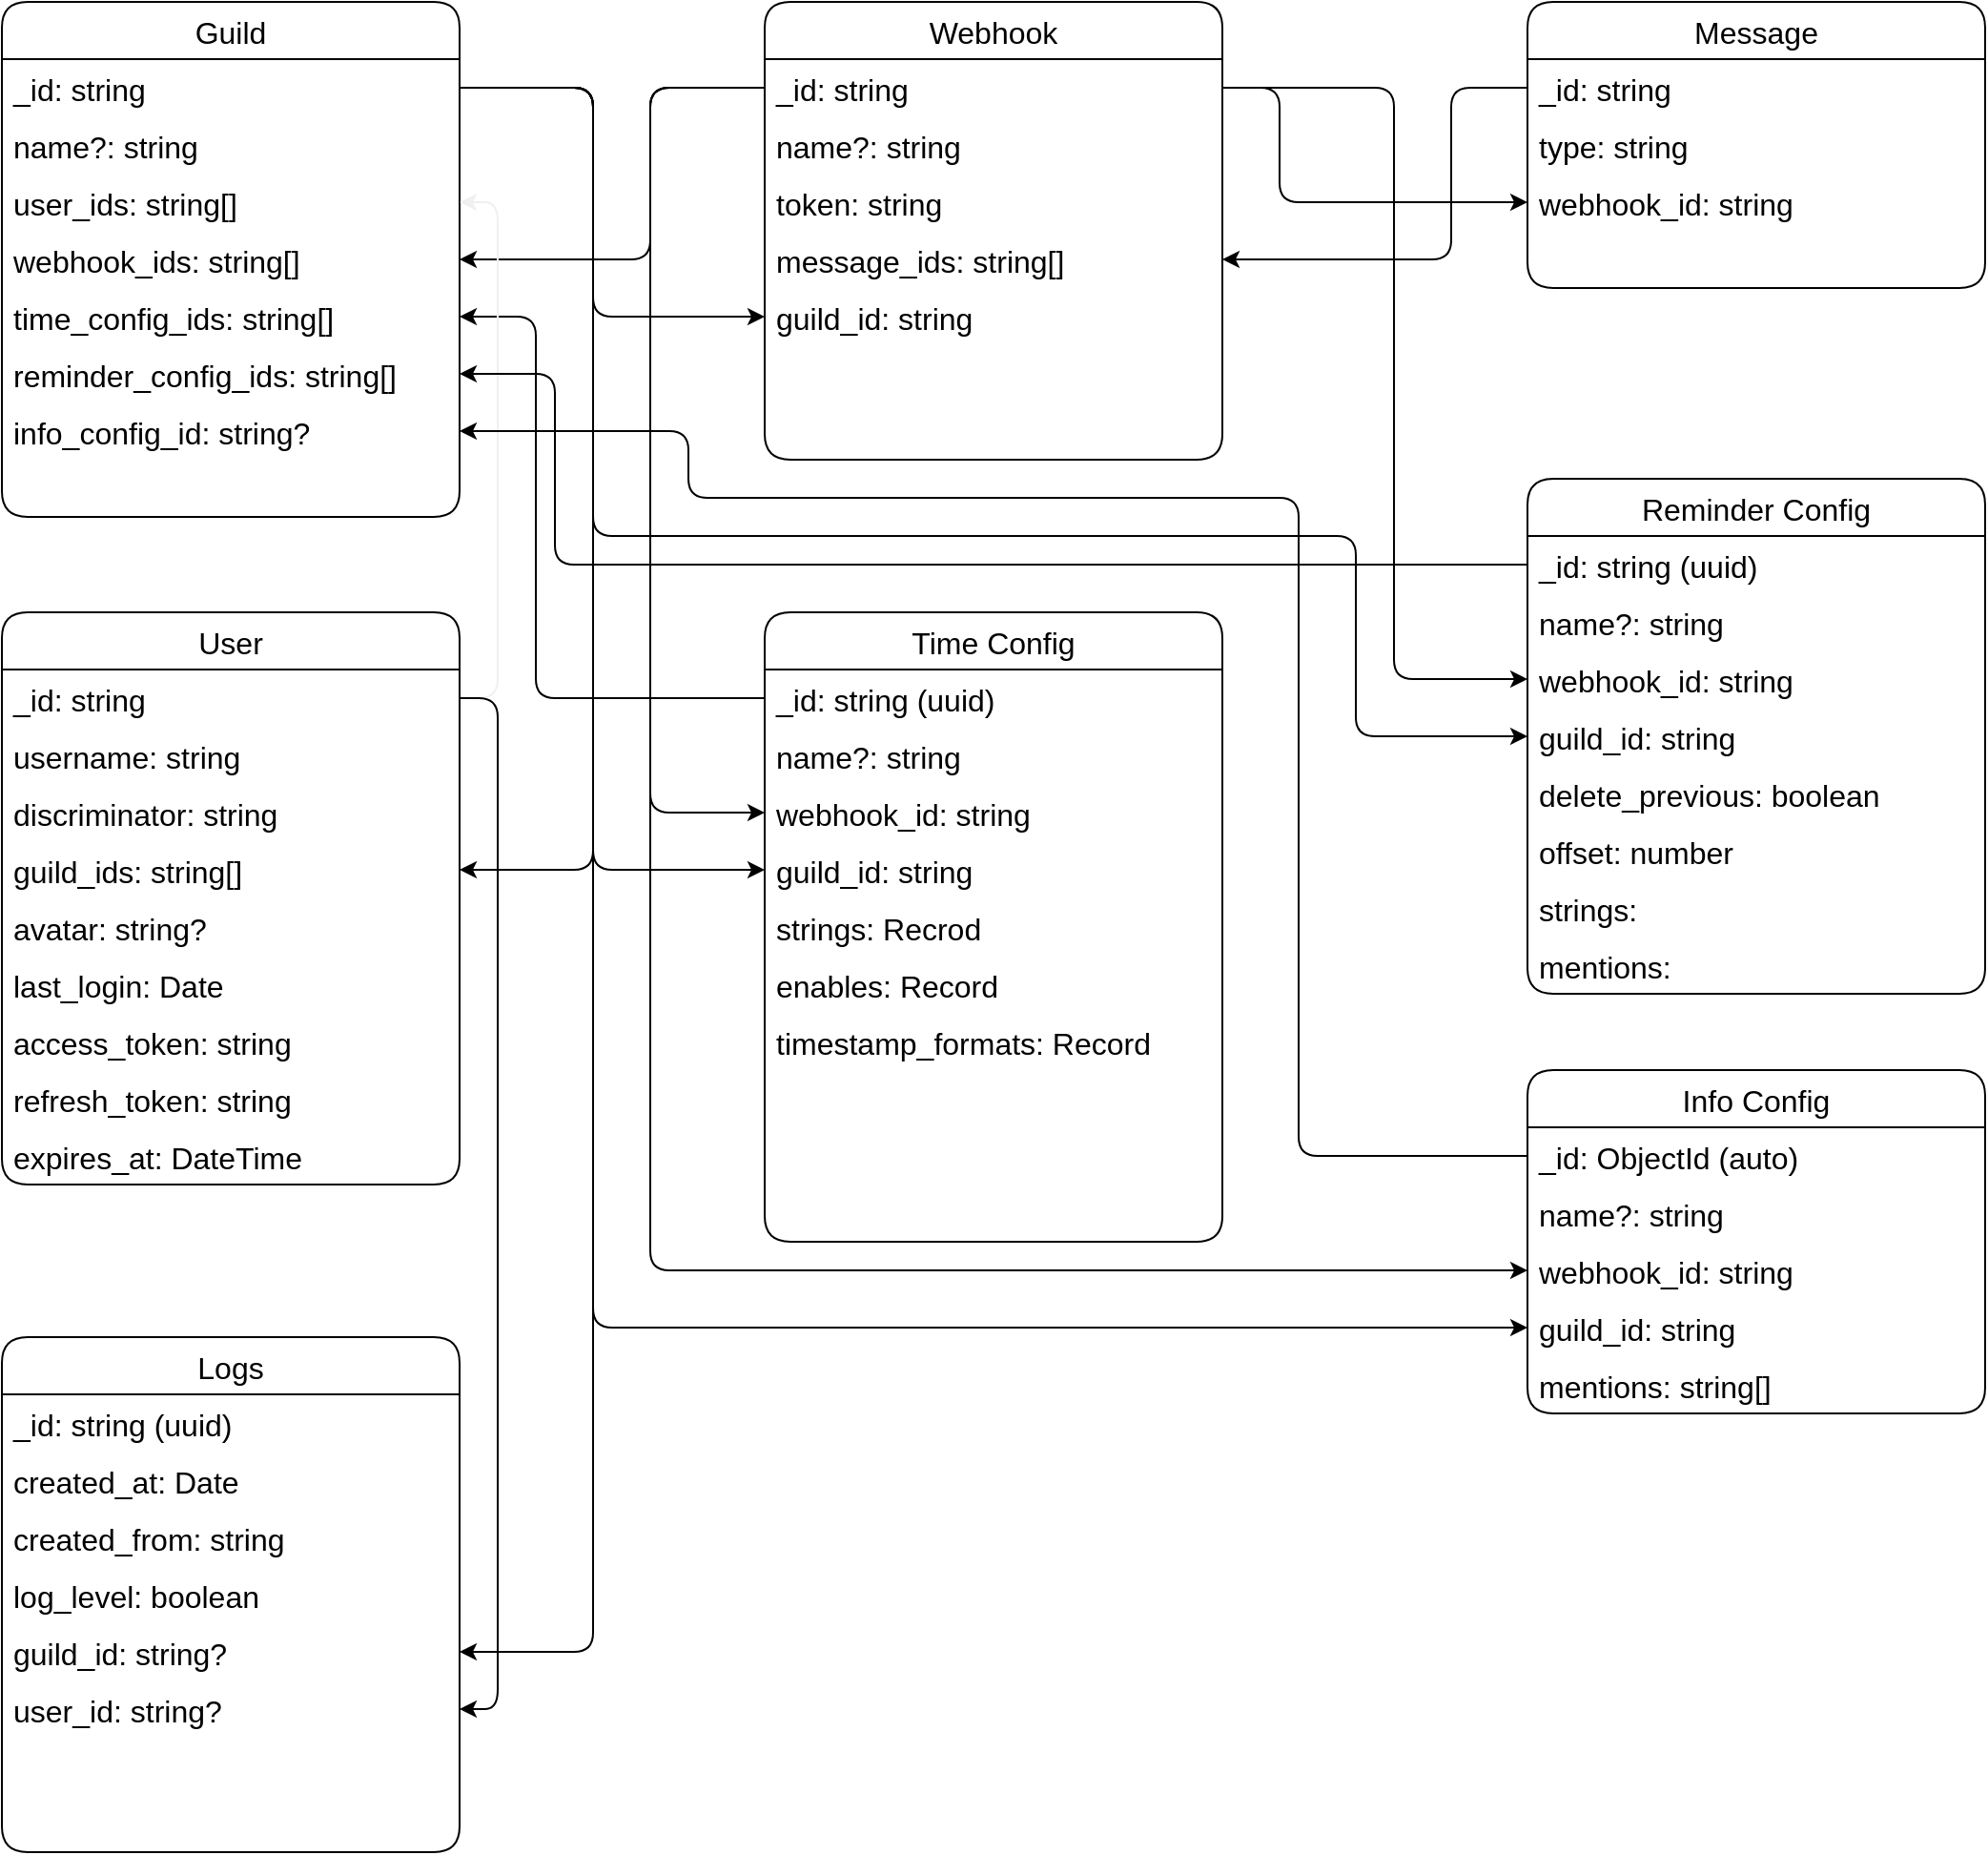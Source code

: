 <mxfile version="16.5.1" type="device" pages="2"><diagram id="0qL0pDOXr7kOw6vm91vX" name="v2"><mxGraphModel dx="1221" dy="776" grid="1" gridSize="10" guides="1" tooltips="1" connect="1" arrows="1" fold="1" page="1" pageScale="1" pageWidth="3300" pageHeight="4681" math="0" shadow="0"><root><mxCell id="6pc7wtV-Qg5egMtBizRL-0"/><mxCell id="6pc7wtV-Qg5egMtBizRL-1" parent="6pc7wtV-Qg5egMtBizRL-0"/><mxCell id="T-b90Kq6UXgJqsac3vuX-5" value="Guild" style="swimlane;fontStyle=0;childLayout=stackLayout;horizontal=1;startSize=30;horizontalStack=0;resizeParent=1;resizeParentMax=0;resizeLast=0;collapsible=1;marginBottom=0;fontSize=16;rounded=1;glass=0;swimlaneFillColor=none;sketch=0;" parent="6pc7wtV-Qg5egMtBizRL-1" vertex="1"><mxGeometry x="120" y="120" width="240" height="270" as="geometry"/></mxCell><mxCell id="T-b90Kq6UXgJqsac3vuX-6" value="_id: string" style="text;strokeColor=none;fillColor=none;align=left;verticalAlign=middle;spacingLeft=4;spacingRight=4;overflow=hidden;points=[[0,0.5],[1,0.5]];portConstraint=eastwest;rotatable=0;fontSize=16;sketch=0;" parent="T-b90Kq6UXgJqsac3vuX-5" vertex="1"><mxGeometry y="30" width="240" height="30" as="geometry"/></mxCell><mxCell id="T-b90Kq6UXgJqsac3vuX-9" value="name?: string" style="text;strokeColor=none;fillColor=none;align=left;verticalAlign=middle;spacingLeft=4;spacingRight=4;overflow=hidden;points=[[0,0.5],[1,0.5]];portConstraint=eastwest;rotatable=0;fontSize=16;sketch=0;" parent="T-b90Kq6UXgJqsac3vuX-5" vertex="1"><mxGeometry y="60" width="240" height="30" as="geometry"/></mxCell><mxCell id="T-b90Kq6UXgJqsac3vuX-7" value="user_ids: string[]" style="text;strokeColor=none;fillColor=none;align=left;verticalAlign=middle;spacingLeft=4;spacingRight=4;overflow=hidden;points=[[0,0.5],[1,0.5]];portConstraint=eastwest;rotatable=0;fontSize=16;sketch=0;" parent="T-b90Kq6UXgJqsac3vuX-5" vertex="1"><mxGeometry y="90" width="240" height="30" as="geometry"/></mxCell><mxCell id="T-b90Kq6UXgJqsac3vuX-10" value="webhook_ids: string[]" style="text;strokeColor=none;fillColor=none;align=left;verticalAlign=middle;spacingLeft=4;spacingRight=4;overflow=hidden;points=[[0,0.5],[1,0.5]];portConstraint=eastwest;rotatable=0;fontSize=16;sketch=0;" parent="T-b90Kq6UXgJqsac3vuX-5" vertex="1"><mxGeometry y="120" width="240" height="30" as="geometry"/></mxCell><mxCell id="T-b90Kq6UXgJqsac3vuX-11" value="time_config_ids: string[]" style="text;strokeColor=none;fillColor=none;align=left;verticalAlign=middle;spacingLeft=4;spacingRight=4;overflow=hidden;points=[[0,0.5],[1,0.5]];portConstraint=eastwest;rotatable=0;fontSize=16;sketch=0;" parent="T-b90Kq6UXgJqsac3vuX-5" vertex="1"><mxGeometry y="150" width="240" height="30" as="geometry"/></mxCell><mxCell id="T-b90Kq6UXgJqsac3vuX-12" value="reminder_config_ids: string[]" style="text;strokeColor=none;fillColor=none;align=left;verticalAlign=middle;spacingLeft=4;spacingRight=4;overflow=hidden;points=[[0,0.5],[1,0.5]];portConstraint=eastwest;rotatable=0;fontSize=16;sketch=0;" parent="T-b90Kq6UXgJqsac3vuX-5" vertex="1"><mxGeometry y="180" width="240" height="30" as="geometry"/></mxCell><mxCell id="T-b90Kq6UXgJqsac3vuX-13" value="info_config_id: string?" style="text;strokeColor=none;fillColor=none;align=left;verticalAlign=middle;spacingLeft=4;spacingRight=4;overflow=hidden;points=[[0,0.5],[1,0.5]];portConstraint=eastwest;rotatable=0;fontSize=16;sketch=0;" parent="T-b90Kq6UXgJqsac3vuX-5" vertex="1"><mxGeometry y="210" width="240" height="30" as="geometry"/></mxCell><mxCell id="T-b90Kq6UXgJqsac3vuX-15" style="text;strokeColor=none;fillColor=none;align=left;verticalAlign=middle;spacingLeft=4;spacingRight=4;overflow=hidden;points=[[0,0.5],[1,0.5]];portConstraint=eastwest;rotatable=0;fontSize=16;sketch=0;" parent="T-b90Kq6UXgJqsac3vuX-5" vertex="1"><mxGeometry y="240" width="240" height="30" as="geometry"/></mxCell><mxCell id="IkGxgavZfQFl1i7xQolp-14" value="Webhook" style="swimlane;fontStyle=0;childLayout=stackLayout;horizontal=1;startSize=30;horizontalStack=0;resizeParent=1;resizeParentMax=0;resizeLast=0;collapsible=1;marginBottom=0;fontSize=16;glass=0;rounded=1;sketch=0;" parent="6pc7wtV-Qg5egMtBizRL-1" vertex="1"><mxGeometry x="520" y="120" width="240" height="240" as="geometry"/></mxCell><mxCell id="IkGxgavZfQFl1i7xQolp-15" value="_id: string" style="text;strokeColor=none;fillColor=none;align=left;verticalAlign=middle;spacingLeft=4;spacingRight=4;overflow=hidden;points=[[0,0.5],[1,0.5]];portConstraint=eastwest;rotatable=0;fontSize=16;sketch=0;" parent="IkGxgavZfQFl1i7xQolp-14" vertex="1"><mxGeometry y="30" width="240" height="30" as="geometry"/></mxCell><mxCell id="IkGxgavZfQFl1i7xQolp-16" value="name?: string" style="text;strokeColor=none;fillColor=none;align=left;verticalAlign=middle;spacingLeft=4;spacingRight=4;overflow=hidden;points=[[0,0.5],[1,0.5]];portConstraint=eastwest;rotatable=0;fontSize=16;sketch=0;" parent="IkGxgavZfQFl1i7xQolp-14" vertex="1"><mxGeometry y="60" width="240" height="30" as="geometry"/></mxCell><mxCell id="IkGxgavZfQFl1i7xQolp-18" value="token: string" style="text;strokeColor=none;fillColor=none;align=left;verticalAlign=middle;spacingLeft=4;spacingRight=4;overflow=hidden;points=[[0,0.5],[1,0.5]];portConstraint=eastwest;rotatable=0;fontSize=16;sketch=0;" parent="IkGxgavZfQFl1i7xQolp-14" vertex="1"><mxGeometry y="90" width="240" height="30" as="geometry"/></mxCell><mxCell id="IkGxgavZfQFl1i7xQolp-20" value="message_ids: string[]" style="text;strokeColor=none;fillColor=none;align=left;verticalAlign=middle;spacingLeft=4;spacingRight=4;overflow=hidden;points=[[0,0.5],[1,0.5]];portConstraint=eastwest;rotatable=0;fontSize=16;sketch=0;" parent="IkGxgavZfQFl1i7xQolp-14" vertex="1"><mxGeometry y="120" width="240" height="30" as="geometry"/></mxCell><mxCell id="IkGxgavZfQFl1i7xQolp-19" value="guild_id: string" style="text;strokeColor=none;fillColor=none;align=left;verticalAlign=middle;spacingLeft=4;spacingRight=4;overflow=hidden;points=[[0,0.5],[1,0.5]];portConstraint=eastwest;rotatable=0;fontSize=16;sketch=0;" parent="IkGxgavZfQFl1i7xQolp-14" vertex="1"><mxGeometry y="150" width="240" height="30" as="geometry"/></mxCell><mxCell id="IkGxgavZfQFl1i7xQolp-21" style="text;strokeColor=none;fillColor=none;align=left;verticalAlign=middle;spacingLeft=4;spacingRight=4;overflow=hidden;points=[[0,0.5],[1,0.5]];portConstraint=eastwest;rotatable=0;fontSize=16;sketch=0;" parent="IkGxgavZfQFl1i7xQolp-14" vertex="1"><mxGeometry y="180" width="240" height="30" as="geometry"/></mxCell><mxCell id="IkGxgavZfQFl1i7xQolp-22" style="text;strokeColor=none;fillColor=none;align=left;verticalAlign=middle;spacingLeft=4;spacingRight=4;overflow=hidden;points=[[0,0.5],[1,0.5]];portConstraint=eastwest;rotatable=0;fontSize=16;sketch=0;" parent="IkGxgavZfQFl1i7xQolp-14" vertex="1"><mxGeometry y="210" width="240" height="30" as="geometry"/></mxCell><mxCell id="IkGxgavZfQFl1i7xQolp-29" value="" style="endArrow=classic;html=1;sketch=0;fontSize=16;" parent="6pc7wtV-Qg5egMtBizRL-1" source="T-b90Kq6UXgJqsac3vuX-6" target="Mv7sWcYIFnY_aFO04V9a-27" edge="1"><mxGeometry width="50" height="50" relative="1" as="geometry"><mxPoint x="900" y="550.0" as="sourcePoint"/><mxPoint x="870" y="560" as="targetPoint"/><Array as="points"><mxPoint x="430" y="165"/><mxPoint x="430" y="575"/></Array></mxGeometry></mxCell><mxCell id="IkGxgavZfQFl1i7xQolp-30" value="" style="endArrow=classic;html=1;sketch=0;fontSize=16;" parent="6pc7wtV-Qg5egMtBizRL-1" source="IkGxgavZfQFl1i7xQolp-15" target="GODVxblV5MDUtiijTRZD-3" edge="1"><mxGeometry width="50" height="50" relative="1" as="geometry"><mxPoint x="880" y="790" as="sourcePoint"/><mxPoint x="970" y="860.0" as="targetPoint"/><Array as="points"><mxPoint x="850" y="165"/><mxPoint x="850" y="475"/></Array></mxGeometry></mxCell><mxCell id="IkGxgavZfQFl1i7xQolp-4" value="" style="endArrow=classic;html=1;sketch=0;fontSize=16;" parent="6pc7wtV-Qg5egMtBizRL-1" source="T-b90Kq6UXgJqsac3vuX-6" target="GODVxblV5MDUtiijTRZD-4" edge="1"><mxGeometry width="50" height="50" relative="1" as="geometry"><mxPoint x="790" y="400" as="sourcePoint"/><mxPoint x="1000" y="860" as="targetPoint"/><Array as="points"><mxPoint x="430" y="165"/><mxPoint x="430" y="400"/><mxPoint x="830" y="400"/><mxPoint x="830" y="505"/></Array></mxGeometry></mxCell><mxCell id="Mv7sWcYIFnY_aFO04V9a-0" value="Message" style="swimlane;fontStyle=0;childLayout=stackLayout;horizontal=1;startSize=30;horizontalStack=0;resizeParent=1;resizeParentMax=0;resizeLast=0;collapsible=1;marginBottom=0;fontSize=16;glass=0;rounded=1;sketch=0;" parent="6pc7wtV-Qg5egMtBizRL-1" vertex="1"><mxGeometry x="920" y="120" width="240" height="150" as="geometry"/></mxCell><mxCell id="Mv7sWcYIFnY_aFO04V9a-1" value="_id: string" style="text;strokeColor=none;fillColor=none;align=left;verticalAlign=middle;spacingLeft=4;spacingRight=4;overflow=hidden;points=[[0,0.5],[1,0.5]];portConstraint=eastwest;rotatable=0;fontSize=16;sketch=0;" parent="Mv7sWcYIFnY_aFO04V9a-0" vertex="1"><mxGeometry y="30" width="240" height="30" as="geometry"/></mxCell><mxCell id="Mv7sWcYIFnY_aFO04V9a-6" value="type: string" style="text;strokeColor=none;fillColor=none;align=left;verticalAlign=middle;spacingLeft=4;spacingRight=4;overflow=hidden;points=[[0,0.5],[1,0.5]];portConstraint=eastwest;rotatable=0;fontSize=16;sketch=0;" parent="Mv7sWcYIFnY_aFO04V9a-0" vertex="1"><mxGeometry y="60" width="240" height="30" as="geometry"/></mxCell><mxCell id="Mv7sWcYIFnY_aFO04V9a-7" value="webhook_id: string" style="text;strokeColor=none;fillColor=none;align=left;verticalAlign=middle;spacingLeft=4;spacingRight=4;overflow=hidden;points=[[0,0.5],[1,0.5]];portConstraint=eastwest;rotatable=0;fontSize=16;sketch=0;" parent="Mv7sWcYIFnY_aFO04V9a-0" vertex="1"><mxGeometry y="90" width="240" height="30" as="geometry"/></mxCell><mxCell id="YatFGo2cVMumd65j0NZY-4" style="text;strokeColor=none;fillColor=none;align=left;verticalAlign=middle;spacingLeft=4;spacingRight=4;overflow=hidden;points=[[0,0.5],[1,0.5]];portConstraint=eastwest;rotatable=0;fontSize=16;sketch=0;" parent="Mv7sWcYIFnY_aFO04V9a-0" vertex="1"><mxGeometry y="120" width="240" height="30" as="geometry"/></mxCell><mxCell id="Mv7sWcYIFnY_aFO04V9a-13" value="Time Config" style="swimlane;fontStyle=0;childLayout=stackLayout;horizontal=1;startSize=30;horizontalStack=0;resizeParent=1;resizeParentMax=0;resizeLast=0;collapsible=1;marginBottom=0;fontSize=16;glass=0;rounded=1;sketch=0;" parent="6pc7wtV-Qg5egMtBizRL-1" vertex="1"><mxGeometry x="520" y="440" width="240" height="330" as="geometry"/></mxCell><mxCell id="Mv7sWcYIFnY_aFO04V9a-14" value="_id: string (uuid)" style="text;strokeColor=none;fillColor=none;align=left;verticalAlign=middle;spacingLeft=4;spacingRight=4;overflow=hidden;points=[[0,0.5],[1,0.5]];portConstraint=eastwest;rotatable=0;fontSize=16;sketch=0;" parent="Mv7sWcYIFnY_aFO04V9a-13" vertex="1"><mxGeometry y="30" width="240" height="30" as="geometry"/></mxCell><mxCell id="Mv7sWcYIFnY_aFO04V9a-26" value="name?: string" style="text;strokeColor=none;fillColor=none;align=left;verticalAlign=middle;spacingLeft=4;spacingRight=4;overflow=hidden;points=[[0,0.5],[1,0.5]];portConstraint=eastwest;rotatable=0;fontSize=16;sketch=0;" parent="Mv7sWcYIFnY_aFO04V9a-13" vertex="1"><mxGeometry y="60" width="240" height="30" as="geometry"/></mxCell><mxCell id="Mv7sWcYIFnY_aFO04V9a-20" value="webhook_id: string" style="text;strokeColor=none;fillColor=none;align=left;verticalAlign=middle;spacingLeft=4;spacingRight=4;overflow=hidden;points=[[0,0.5],[1,0.5]];portConstraint=eastwest;rotatable=0;fontSize=16;sketch=0;" parent="Mv7sWcYIFnY_aFO04V9a-13" vertex="1"><mxGeometry y="90" width="240" height="30" as="geometry"/></mxCell><mxCell id="Mv7sWcYIFnY_aFO04V9a-27" value="guild_id: string" style="text;strokeColor=none;fillColor=none;align=left;verticalAlign=middle;spacingLeft=4;spacingRight=4;overflow=hidden;points=[[0,0.5],[1,0.5]];portConstraint=eastwest;rotatable=0;fontSize=16;sketch=0;" parent="Mv7sWcYIFnY_aFO04V9a-13" vertex="1"><mxGeometry y="120" width="240" height="30" as="geometry"/></mxCell><mxCell id="Mv7sWcYIFnY_aFO04V9a-25" value="strings: Recrod" style="text;strokeColor=none;fillColor=none;align=left;verticalAlign=middle;spacingLeft=4;spacingRight=4;overflow=hidden;points=[[0,0.5],[1,0.5]];portConstraint=eastwest;rotatable=0;fontSize=16;sketch=0;" parent="Mv7sWcYIFnY_aFO04V9a-13" vertex="1"><mxGeometry y="150" width="240" height="30" as="geometry"/></mxCell><mxCell id="Mv7sWcYIFnY_aFO04V9a-24" value="enables: Record" style="text;strokeColor=none;fillColor=none;align=left;verticalAlign=middle;spacingLeft=4;spacingRight=4;overflow=hidden;points=[[0,0.5],[1,0.5]];portConstraint=eastwest;rotatable=0;fontSize=16;sketch=0;" parent="Mv7sWcYIFnY_aFO04V9a-13" vertex="1"><mxGeometry y="180" width="240" height="30" as="geometry"/></mxCell><mxCell id="Mv7sWcYIFnY_aFO04V9a-23" value="timestamp_formats: Record" style="text;strokeColor=none;fillColor=none;align=left;verticalAlign=middle;spacingLeft=4;spacingRight=4;overflow=hidden;points=[[0,0.5],[1,0.5]];portConstraint=eastwest;rotatable=0;fontSize=16;sketch=0;" parent="Mv7sWcYIFnY_aFO04V9a-13" vertex="1"><mxGeometry y="210" width="240" height="30" as="geometry"/></mxCell><mxCell id="Mv7sWcYIFnY_aFO04V9a-22" style="text;strokeColor=none;fillColor=none;align=left;verticalAlign=middle;spacingLeft=4;spacingRight=4;overflow=hidden;points=[[0,0.5],[1,0.5]];portConstraint=eastwest;rotatable=0;fontSize=16;sketch=0;" parent="Mv7sWcYIFnY_aFO04V9a-13" vertex="1"><mxGeometry y="240" width="240" height="30" as="geometry"/></mxCell><mxCell id="Mv7sWcYIFnY_aFO04V9a-21" style="text;strokeColor=none;fillColor=none;align=left;verticalAlign=middle;spacingLeft=4;spacingRight=4;overflow=hidden;points=[[0,0.5],[1,0.5]];portConstraint=eastwest;rotatable=0;fontSize=16;sketch=0;" parent="Mv7sWcYIFnY_aFO04V9a-13" vertex="1"><mxGeometry y="270" width="240" height="30" as="geometry"/></mxCell><mxCell id="Mv7sWcYIFnY_aFO04V9a-30" style="text;strokeColor=none;fillColor=none;align=left;verticalAlign=middle;spacingLeft=4;spacingRight=4;overflow=hidden;points=[[0,0.5],[1,0.5]];portConstraint=eastwest;rotatable=0;fontSize=16;sketch=0;" parent="Mv7sWcYIFnY_aFO04V9a-13" vertex="1"><mxGeometry y="300" width="240" height="30" as="geometry"/></mxCell><mxCell id="IkGxgavZfQFl1i7xQolp-26" value="" style="endArrow=classic;html=1;sketch=0;fontSize=16;" parent="6pc7wtV-Qg5egMtBizRL-1" source="T-b90Kq6UXgJqsac3vuX-6" target="IkGxgavZfQFl1i7xQolp-19" edge="1"><mxGeometry width="50" height="50" relative="1" as="geometry"><mxPoint x="490" y="400" as="sourcePoint"/><mxPoint x="440" y="450" as="targetPoint"/><Array as="points"><mxPoint x="430" y="165"/><mxPoint x="430" y="285"/></Array></mxGeometry></mxCell><mxCell id="IkGxgavZfQFl1i7xQolp-2" value="" style="endArrow=classic;html=1;sketch=0;fontSize=16;" parent="6pc7wtV-Qg5egMtBizRL-1" source="IkGxgavZfQFl1i7xQolp-15" target="Mv7sWcYIFnY_aFO04V9a-20" edge="1"><mxGeometry width="50" height="50" relative="1" as="geometry"><mxPoint x="910" y="470.0" as="sourcePoint"/><mxPoint x="860" y="520.0" as="targetPoint"/><Array as="points"><mxPoint x="460" y="165"/><mxPoint x="460" y="545"/></Array></mxGeometry></mxCell><mxCell id="IkGxgavZfQFl1i7xQolp-25" value="" style="endArrow=classic;html=1;fontSize=16;sketch=0;" parent="6pc7wtV-Qg5egMtBizRL-1" source="IkGxgavZfQFl1i7xQolp-15" target="T-b90Kq6UXgJqsac3vuX-10" edge="1"><mxGeometry width="50" height="50" relative="1" as="geometry"><mxPoint x="470" y="490" as="sourcePoint"/><mxPoint x="420" y="540" as="targetPoint"/><Array as="points"><mxPoint x="460" y="165"/><mxPoint x="460" y="255"/></Array></mxGeometry></mxCell><mxCell id="IkGxgavZfQFl1i7xQolp-28" value="" style="endArrow=classic;html=1;sketch=0;fontSize=16;" parent="6pc7wtV-Qg5egMtBizRL-1" source="Mv7sWcYIFnY_aFO04V9a-14" target="T-b90Kq6UXgJqsac3vuX-11" edge="1"><mxGeometry width="50" height="50" relative="1" as="geometry"><mxPoint x="500" y="380.0" as="sourcePoint"/><mxPoint x="450" y="430.0" as="targetPoint"/><Array as="points"><mxPoint x="400" y="485"/><mxPoint x="400" y="285"/></Array></mxGeometry></mxCell><mxCell id="IkGxgavZfQFl1i7xQolp-1" value="" style="endArrow=classic;html=1;sketch=0;fontSize=16;" parent="6pc7wtV-Qg5egMtBizRL-1" source="Mv7sWcYIFnY_aFO04V9a-1" target="IkGxgavZfQFl1i7xQolp-20" edge="1"><mxGeometry width="50" height="50" relative="1" as="geometry"><mxPoint x="900" y="410.0" as="sourcePoint"/><mxPoint x="950" y="360.0" as="targetPoint"/><Array as="points"><mxPoint x="880" y="165"/><mxPoint x="880" y="255"/></Array></mxGeometry></mxCell><mxCell id="IkGxgavZfQFl1i7xQolp-0" value="" style="endArrow=classic;html=1;sketch=0;fontSize=16;" parent="6pc7wtV-Qg5egMtBizRL-1" source="IkGxgavZfQFl1i7xQolp-15" target="Mv7sWcYIFnY_aFO04V9a-7" edge="1"><mxGeometry width="50" height="50" relative="1" as="geometry"><mxPoint x="910" y="450" as="sourcePoint"/><mxPoint x="680" y="580" as="targetPoint"/><Array as="points"><mxPoint x="790" y="165"/><mxPoint x="790" y="225"/></Array></mxGeometry></mxCell><mxCell id="GODVxblV5MDUtiijTRZD-0" value="Reminder Config" style="swimlane;fontStyle=0;childLayout=stackLayout;horizontal=1;startSize=30;horizontalStack=0;resizeParent=1;resizeParentMax=0;resizeLast=0;collapsible=1;marginBottom=0;fontSize=16;glass=0;rounded=1;sketch=0;" parent="6pc7wtV-Qg5egMtBizRL-1" vertex="1"><mxGeometry x="920" y="370" width="240" height="270" as="geometry"/></mxCell><mxCell id="GODVxblV5MDUtiijTRZD-1" value="_id: string (uuid)" style="text;strokeColor=none;fillColor=none;align=left;verticalAlign=middle;spacingLeft=4;spacingRight=4;overflow=hidden;points=[[0,0.5],[1,0.5]];portConstraint=eastwest;rotatable=0;fontSize=16;sketch=0;" parent="GODVxblV5MDUtiijTRZD-0" vertex="1"><mxGeometry y="30" width="240" height="30" as="geometry"/></mxCell><mxCell id="GODVxblV5MDUtiijTRZD-2" value="name?: string" style="text;strokeColor=none;fillColor=none;align=left;verticalAlign=middle;spacingLeft=4;spacingRight=4;overflow=hidden;points=[[0,0.5],[1,0.5]];portConstraint=eastwest;rotatable=0;fontSize=16;sketch=0;" parent="GODVxblV5MDUtiijTRZD-0" vertex="1"><mxGeometry y="60" width="240" height="30" as="geometry"/></mxCell><mxCell id="GODVxblV5MDUtiijTRZD-3" value="webhook_id: string" style="text;strokeColor=none;fillColor=none;align=left;verticalAlign=middle;spacingLeft=4;spacingRight=4;overflow=hidden;points=[[0,0.5],[1,0.5]];portConstraint=eastwest;rotatable=0;fontSize=16;sketch=0;" parent="GODVxblV5MDUtiijTRZD-0" vertex="1"><mxGeometry y="90" width="240" height="30" as="geometry"/></mxCell><mxCell id="GODVxblV5MDUtiijTRZD-4" value="guild_id: string" style="text;strokeColor=none;fillColor=none;align=left;verticalAlign=middle;spacingLeft=4;spacingRight=4;overflow=hidden;points=[[0,0.5],[1,0.5]];portConstraint=eastwest;rotatable=0;fontSize=16;sketch=0;" parent="GODVxblV5MDUtiijTRZD-0" vertex="1"><mxGeometry y="120" width="240" height="30" as="geometry"/></mxCell><mxCell id="GODVxblV5MDUtiijTRZD-10" value="delete_previous: boolean" style="text;strokeColor=none;fillColor=none;align=left;verticalAlign=middle;spacingLeft=4;spacingRight=4;overflow=hidden;points=[[0,0.5],[1,0.5]];portConstraint=eastwest;rotatable=0;fontSize=16;sketch=0;" parent="GODVxblV5MDUtiijTRZD-0" vertex="1"><mxGeometry y="150" width="240" height="30" as="geometry"/></mxCell><mxCell id="GODVxblV5MDUtiijTRZD-9" value="offset: number" style="text;strokeColor=none;fillColor=none;align=left;verticalAlign=middle;spacingLeft=4;spacingRight=4;overflow=hidden;points=[[0,0.5],[1,0.5]];portConstraint=eastwest;rotatable=0;fontSize=16;sketch=0;" parent="GODVxblV5MDUtiijTRZD-0" vertex="1"><mxGeometry y="180" width="240" height="30" as="geometry"/></mxCell><mxCell id="GODVxblV5MDUtiijTRZD-5" value="strings: " style="text;strokeColor=none;fillColor=none;align=left;verticalAlign=middle;spacingLeft=4;spacingRight=4;overflow=hidden;points=[[0,0.5],[1,0.5]];portConstraint=eastwest;rotatable=0;fontSize=16;sketch=0;" parent="GODVxblV5MDUtiijTRZD-0" vertex="1"><mxGeometry y="210" width="240" height="30" as="geometry"/></mxCell><mxCell id="GODVxblV5MDUtiijTRZD-8" value="mentions:" style="text;strokeColor=none;fillColor=none;align=left;verticalAlign=middle;spacingLeft=4;spacingRight=4;overflow=hidden;points=[[0,0.5],[1,0.5]];portConstraint=eastwest;rotatable=0;fontSize=16;sketch=0;" parent="GODVxblV5MDUtiijTRZD-0" vertex="1"><mxGeometry y="240" width="240" height="30" as="geometry"/></mxCell><mxCell id="GODVxblV5MDUtiijTRZD-11" value="Logs" style="swimlane;fontStyle=0;childLayout=stackLayout;horizontal=1;startSize=30;horizontalStack=0;resizeParent=1;resizeParentMax=0;resizeLast=0;collapsible=1;marginBottom=0;fontSize=16;rounded=1;glass=0;swimlaneFillColor=none;sketch=0;" parent="6pc7wtV-Qg5egMtBizRL-1" vertex="1"><mxGeometry x="120" y="820" width="240" height="270" as="geometry"/></mxCell><mxCell id="GODVxblV5MDUtiijTRZD-12" value="_id: string (uuid)" style="text;strokeColor=none;fillColor=none;align=left;verticalAlign=middle;spacingLeft=4;spacingRight=4;overflow=hidden;points=[[0,0.5],[1,0.5]];portConstraint=eastwest;rotatable=0;fontSize=16;sketch=0;" parent="GODVxblV5MDUtiijTRZD-11" vertex="1"><mxGeometry y="30" width="240" height="30" as="geometry"/></mxCell><mxCell id="GODVxblV5MDUtiijTRZD-17" value="created_at: Date" style="text;strokeColor=none;fillColor=none;align=left;verticalAlign=middle;spacingLeft=4;spacingRight=4;overflow=hidden;points=[[0,0.5],[1,0.5]];portConstraint=eastwest;rotatable=0;fontSize=16;sketch=0;" parent="GODVxblV5MDUtiijTRZD-11" vertex="1"><mxGeometry y="60" width="240" height="30" as="geometry"/></mxCell><mxCell id="GODVxblV5MDUtiijTRZD-19" value="created_from: string" style="text;strokeColor=none;fillColor=none;align=left;verticalAlign=middle;spacingLeft=4;spacingRight=4;overflow=hidden;points=[[0,0.5],[1,0.5]];portConstraint=eastwest;rotatable=0;fontSize=16;sketch=0;" parent="GODVxblV5MDUtiijTRZD-11" vertex="1"><mxGeometry y="90" width="240" height="30" as="geometry"/></mxCell><mxCell id="GODVxblV5MDUtiijTRZD-18" value="log_level: boolean" style="text;strokeColor=none;fillColor=none;align=left;verticalAlign=middle;spacingLeft=4;spacingRight=4;overflow=hidden;points=[[0,0.5],[1,0.5]];portConstraint=eastwest;rotatable=0;fontSize=16;sketch=0;" parent="GODVxblV5MDUtiijTRZD-11" vertex="1"><mxGeometry y="120" width="240" height="30" as="geometry"/></mxCell><mxCell id="GODVxblV5MDUtiijTRZD-20" value="guild_id: string?" style="text;strokeColor=none;fillColor=none;align=left;verticalAlign=middle;spacingLeft=4;spacingRight=4;overflow=hidden;points=[[0,0.5],[1,0.5]];portConstraint=eastwest;rotatable=0;fontSize=16;sketch=0;" parent="GODVxblV5MDUtiijTRZD-11" vertex="1"><mxGeometry y="150" width="240" height="30" as="geometry"/></mxCell><mxCell id="GODVxblV5MDUtiijTRZD-50" value="user_id: string?" style="text;strokeColor=none;fillColor=none;align=left;verticalAlign=middle;spacingLeft=4;spacingRight=4;overflow=hidden;points=[[0,0.5],[1,0.5]];portConstraint=eastwest;rotatable=0;fontSize=16;sketch=0;" parent="GODVxblV5MDUtiijTRZD-11" vertex="1"><mxGeometry y="180" width="240" height="30" as="geometry"/></mxCell><mxCell id="GODVxblV5MDUtiijTRZD-49" style="text;strokeColor=none;fillColor=none;align=left;verticalAlign=middle;spacingLeft=4;spacingRight=4;overflow=hidden;points=[[0,0.5],[1,0.5]];portConstraint=eastwest;rotatable=0;fontSize=16;sketch=0;" parent="GODVxblV5MDUtiijTRZD-11" vertex="1"><mxGeometry y="210" width="240" height="30" as="geometry"/></mxCell><mxCell id="GODVxblV5MDUtiijTRZD-48" style="text;strokeColor=none;fillColor=none;align=left;verticalAlign=middle;spacingLeft=4;spacingRight=4;overflow=hidden;points=[[0,0.5],[1,0.5]];portConstraint=eastwest;rotatable=0;fontSize=16;sketch=0;" parent="GODVxblV5MDUtiijTRZD-11" vertex="1"><mxGeometry y="240" width="240" height="30" as="geometry"/></mxCell><mxCell id="GODVxblV5MDUtiijTRZD-21" value="Info Config" style="swimlane;fontStyle=0;childLayout=stackLayout;horizontal=1;startSize=30;horizontalStack=0;resizeParent=1;resizeParentMax=0;resizeLast=0;collapsible=1;marginBottom=0;fontSize=16;glass=0;rounded=1;sketch=0;" parent="6pc7wtV-Qg5egMtBizRL-1" vertex="1"><mxGeometry x="920" y="680" width="240" height="180" as="geometry"/></mxCell><mxCell id="GODVxblV5MDUtiijTRZD-22" value="_id: ObjectId (auto)" style="text;strokeColor=none;fillColor=none;align=left;verticalAlign=middle;spacingLeft=4;spacingRight=4;overflow=hidden;points=[[0,0.5],[1,0.5]];portConstraint=eastwest;rotatable=0;fontSize=16;sketch=0;" parent="GODVxblV5MDUtiijTRZD-21" vertex="1"><mxGeometry y="30" width="240" height="30" as="geometry"/></mxCell><mxCell id="GODVxblV5MDUtiijTRZD-23" value="name?: string" style="text;strokeColor=none;fillColor=none;align=left;verticalAlign=middle;spacingLeft=4;spacingRight=4;overflow=hidden;points=[[0,0.5],[1,0.5]];portConstraint=eastwest;rotatable=0;fontSize=16;sketch=0;" parent="GODVxblV5MDUtiijTRZD-21" vertex="1"><mxGeometry y="60" width="240" height="30" as="geometry"/></mxCell><mxCell id="GODVxblV5MDUtiijTRZD-24" value="webhook_id: string" style="text;strokeColor=none;fillColor=none;align=left;verticalAlign=middle;spacingLeft=4;spacingRight=4;overflow=hidden;points=[[0,0.5],[1,0.5]];portConstraint=eastwest;rotatable=0;fontSize=16;sketch=0;" parent="GODVxblV5MDUtiijTRZD-21" vertex="1"><mxGeometry y="90" width="240" height="30" as="geometry"/></mxCell><mxCell id="GODVxblV5MDUtiijTRZD-25" value="guild_id: string" style="text;strokeColor=none;fillColor=none;align=left;verticalAlign=middle;spacingLeft=4;spacingRight=4;overflow=hidden;points=[[0,0.5],[1,0.5]];portConstraint=eastwest;rotatable=0;fontSize=16;sketch=0;" parent="GODVxblV5MDUtiijTRZD-21" vertex="1"><mxGeometry y="120" width="240" height="30" as="geometry"/></mxCell><mxCell id="GODVxblV5MDUtiijTRZD-29" value="mentions: string[]" style="text;strokeColor=none;fillColor=none;align=left;verticalAlign=middle;spacingLeft=4;spacingRight=4;overflow=hidden;points=[[0,0.5],[1,0.5]];portConstraint=eastwest;rotatable=0;fontSize=16;sketch=0;" parent="GODVxblV5MDUtiijTRZD-21" vertex="1"><mxGeometry y="150" width="240" height="30" as="geometry"/></mxCell><mxCell id="GODVxblV5MDUtiijTRZD-30" value="" style="endArrow=classic;html=1;" parent="6pc7wtV-Qg5egMtBizRL-1" source="T-b90Kq6UXgJqsac3vuX-6" target="GODVxblV5MDUtiijTRZD-25" edge="1"><mxGeometry width="50" height="50" relative="1" as="geometry"><mxPoint x="630" y="980" as="sourcePoint"/><mxPoint x="680" y="930" as="targetPoint"/><Array as="points"><mxPoint x="430" y="165"/><mxPoint x="430" y="815"/><mxPoint x="830" y="815"/></Array></mxGeometry></mxCell><mxCell id="GODVxblV5MDUtiijTRZD-31" value="" style="endArrow=classic;html=1;" parent="6pc7wtV-Qg5egMtBizRL-1" source="IkGxgavZfQFl1i7xQolp-15" target="GODVxblV5MDUtiijTRZD-24" edge="1"><mxGeometry width="50" height="50" relative="1" as="geometry"><mxPoint x="530" y="960" as="sourcePoint"/><mxPoint x="580" y="910" as="targetPoint"/><Array as="points"><mxPoint x="460" y="165"/><mxPoint x="460" y="785"/></Array></mxGeometry></mxCell><mxCell id="GODVxblV5MDUtiijTRZD-32" value="User" style="swimlane;fontStyle=0;childLayout=stackLayout;horizontal=1;startSize=30;horizontalStack=0;resizeParent=1;resizeParentMax=0;resizeLast=0;collapsible=1;marginBottom=0;fontSize=16;rounded=1;glass=0;swimlaneFillColor=none;sketch=0;" parent="6pc7wtV-Qg5egMtBizRL-1" vertex="1"><mxGeometry x="120" y="440" width="240" height="300" as="geometry"/></mxCell><mxCell id="GODVxblV5MDUtiijTRZD-33" value="_id: string" style="text;strokeColor=none;fillColor=none;align=left;verticalAlign=middle;spacingLeft=4;spacingRight=4;overflow=hidden;points=[[0,0.5],[1,0.5]];portConstraint=eastwest;rotatable=0;fontSize=16;sketch=0;" parent="GODVxblV5MDUtiijTRZD-32" vertex="1"><mxGeometry y="30" width="240" height="30" as="geometry"/></mxCell><mxCell id="GODVxblV5MDUtiijTRZD-34" value="username: string" style="text;strokeColor=none;fillColor=none;align=left;verticalAlign=middle;spacingLeft=4;spacingRight=4;overflow=hidden;points=[[0,0.5],[1,0.5]];portConstraint=eastwest;rotatable=0;fontSize=16;sketch=0;" parent="GODVxblV5MDUtiijTRZD-32" vertex="1"><mxGeometry y="60" width="240" height="30" as="geometry"/></mxCell><mxCell id="BLlO5HX9DfRHX5WWhzli-1" value="discriminator: string" style="text;strokeColor=none;fillColor=none;align=left;verticalAlign=middle;spacingLeft=4;spacingRight=4;overflow=hidden;points=[[0,0.5],[1,0.5]];portConstraint=eastwest;rotatable=0;fontSize=16;" parent="GODVxblV5MDUtiijTRZD-32" vertex="1"><mxGeometry y="90" width="240" height="30" as="geometry"/></mxCell><mxCell id="GODVxblV5MDUtiijTRZD-38" value="guild_ids: string[]" style="text;strokeColor=none;fillColor=none;align=left;verticalAlign=middle;spacingLeft=4;spacingRight=4;overflow=hidden;points=[[0,0.5],[1,0.5]];portConstraint=eastwest;rotatable=0;fontSize=16;sketch=0;" parent="GODVxblV5MDUtiijTRZD-32" vertex="1"><mxGeometry y="120" width="240" height="30" as="geometry"/></mxCell><mxCell id="BLlO5HX9DfRHX5WWhzli-2" value="avatar: string?" style="text;strokeColor=none;fillColor=none;align=left;verticalAlign=middle;spacingLeft=4;spacingRight=4;overflow=hidden;points=[[0,0.5],[1,0.5]];portConstraint=eastwest;rotatable=0;fontSize=16;" parent="GODVxblV5MDUtiijTRZD-32" vertex="1"><mxGeometry y="150" width="240" height="30" as="geometry"/></mxCell><mxCell id="GODVxblV5MDUtiijTRZD-39" value="last_login: Date" style="text;strokeColor=none;fillColor=none;align=left;verticalAlign=middle;spacingLeft=4;spacingRight=4;overflow=hidden;points=[[0,0.5],[1,0.5]];portConstraint=eastwest;rotatable=0;fontSize=16;sketch=0;" parent="GODVxblV5MDUtiijTRZD-32" vertex="1"><mxGeometry y="180" width="240" height="30" as="geometry"/></mxCell><mxCell id="BLlO5HX9DfRHX5WWhzli-4" value="access_token: string" style="text;strokeColor=none;fillColor=none;align=left;verticalAlign=middle;spacingLeft=4;spacingRight=4;overflow=hidden;points=[[0,0.5],[1,0.5]];portConstraint=eastwest;rotatable=0;fontSize=16;" parent="GODVxblV5MDUtiijTRZD-32" vertex="1"><mxGeometry y="210" width="240" height="30" as="geometry"/></mxCell><mxCell id="BLlO5HX9DfRHX5WWhzli-3" value="refresh_token: string" style="text;strokeColor=none;fillColor=none;align=left;verticalAlign=middle;spacingLeft=4;spacingRight=4;overflow=hidden;points=[[0,0.5],[1,0.5]];portConstraint=eastwest;rotatable=0;fontSize=16;" parent="GODVxblV5MDUtiijTRZD-32" vertex="1"><mxGeometry y="240" width="240" height="30" as="geometry"/></mxCell><mxCell id="BLlO5HX9DfRHX5WWhzli-5" value="expires_at: DateTime" style="text;strokeColor=none;fillColor=none;align=left;verticalAlign=middle;spacingLeft=4;spacingRight=4;overflow=hidden;points=[[0,0.5],[1,0.5]];portConstraint=eastwest;rotatable=0;fontSize=16;" parent="GODVxblV5MDUtiijTRZD-32" vertex="1"><mxGeometry y="270" width="240" height="30" as="geometry"/></mxCell><mxCell id="GODVxblV5MDUtiijTRZD-46" value="" style="endArrow=classic;html=1;fontFamily=Helvetica;fontSize=11;fontColor=rgb(240, 240, 240);align=center;strokeColor=rgb(240, 240, 240);" parent="6pc7wtV-Qg5egMtBizRL-1" source="GODVxblV5MDUtiijTRZD-33" target="T-b90Kq6UXgJqsac3vuX-7" edge="1"><mxGeometry width="50" height="50" relative="1" as="geometry"><mxPoint x="60" y="490" as="sourcePoint"/><mxPoint x="110" y="440" as="targetPoint"/><Array as="points"><mxPoint x="380" y="485"/><mxPoint x="380" y="225"/></Array></mxGeometry></mxCell><mxCell id="GODVxblV5MDUtiijTRZD-47" value="" style="endArrow=classic;html=1;" parent="6pc7wtV-Qg5egMtBizRL-1" source="T-b90Kq6UXgJqsac3vuX-6" target="GODVxblV5MDUtiijTRZD-38" edge="1"><mxGeometry width="50" height="50" relative="1" as="geometry"><mxPoint x="120" y="420" as="sourcePoint"/><mxPoint x="70" y="470" as="targetPoint"/><Array as="points"><mxPoint x="430" y="165"/><mxPoint x="430" y="575"/></Array></mxGeometry></mxCell><mxCell id="BLlO5HX9DfRHX5WWhzli-7" value="" style="endArrow=classic;html=1;" parent="6pc7wtV-Qg5egMtBizRL-1" source="T-b90Kq6UXgJqsac3vuX-6" target="GODVxblV5MDUtiijTRZD-20" edge="1"><mxGeometry width="50" height="50" relative="1" as="geometry"><mxPoint x="370" y="175" as="sourcePoint"/><mxPoint x="370" y="555" as="targetPoint"/><Array as="points"><mxPoint x="430" y="165"/><mxPoint x="430" y="985"/></Array></mxGeometry></mxCell><mxCell id="BLlO5HX9DfRHX5WWhzli-9" value="" style="endArrow=classic;html=1;" parent="6pc7wtV-Qg5egMtBizRL-1" source="GODVxblV5MDUtiijTRZD-33" target="GODVxblV5MDUtiijTRZD-50" edge="1"><mxGeometry width="50" height="50" relative="1" as="geometry"><mxPoint x="510" y="930" as="sourcePoint"/><mxPoint x="560" y="880" as="targetPoint"/><Array as="points"><mxPoint x="380" y="485"/><mxPoint x="380" y="1015"/></Array></mxGeometry></mxCell><mxCell id="BLlO5HX9DfRHX5WWhzli-10" value="" style="endArrow=classic;html=1;" parent="6pc7wtV-Qg5egMtBizRL-1" source="GODVxblV5MDUtiijTRZD-22" target="T-b90Kq6UXgJqsac3vuX-13" edge="1"><mxGeometry width="50" height="50" relative="1" as="geometry"><mxPoint x="1020" y="725" as="sourcePoint"/><mxPoint x="720" y="870" as="targetPoint"/><Array as="points"><mxPoint x="800" y="725"/><mxPoint x="800" y="380"/><mxPoint x="480" y="380"/><mxPoint x="480" y="345"/></Array></mxGeometry></mxCell><mxCell id="BLlO5HX9DfRHX5WWhzli-11" value="" style="endArrow=classic;html=1;" parent="6pc7wtV-Qg5egMtBizRL-1" source="GODVxblV5MDUtiijTRZD-1" target="T-b90Kq6UXgJqsac3vuX-12" edge="1"><mxGeometry width="50" height="50" relative="1" as="geometry"><mxPoint x="540" y="930" as="sourcePoint"/><mxPoint x="590" y="880" as="targetPoint"/><Array as="points"><mxPoint x="410" y="415"/><mxPoint x="410" y="315"/></Array></mxGeometry></mxCell></root></mxGraphModel></diagram><diagram id="b4qnzIteAh9iKF8IA0J6" name="v1"><mxGraphModel dx="691" dy="624" grid="1" gridSize="10" guides="1" tooltips="1" connect="1" arrows="1" fold="1" page="1" pageScale="1" pageWidth="3300" pageHeight="4681" math="0" shadow="0">&#xa;            <root>&#xa;                <mxCell id="0"/>&#xa;                <mxCell id="1" parent="0"/>&#xa;                <mxCell id="4" value="guild" style="swimlane;fontStyle=0;childLayout=stackLayout;horizontal=1;startSize=30;horizontalStack=0;resizeParent=1;resizeParentMax=0;resizeLast=0;collapsible=1;marginBottom=0;strokeColor=#F0F0F0;strokeWidth=4;fillColor=none;fontSize=16;" parent="1" vertex="1">&#xa;                    <mxGeometry x="210" y="560" width="340" height="180" as="geometry"/>&#xa;                </mxCell>&#xa;                <mxCell id="5" value="id: string" style="text;strokeColor=none;fillColor=none;align=left;verticalAlign=middle;spacingLeft=4;spacingRight=4;overflow=hidden;points=[[0,0.5],[1,0.5]];portConstraint=eastwest;rotatable=0;fontSize=16;" parent="4" vertex="1">&#xa;                    <mxGeometry y="30" width="340" height="30" as="geometry"/>&#xa;                </mxCell>&#xa;                <mxCell id="6" value="userIds: string[]" style="text;strokeColor=none;fillColor=none;align=left;verticalAlign=middle;spacingLeft=4;spacingRight=4;overflow=hidden;points=[[0,0.5],[1,0.5]];portConstraint=eastwest;rotatable=0;fontSize=16;" parent="4" vertex="1">&#xa;                    <mxGeometry y="60" width="340" height="30" as="geometry"/>&#xa;                </mxCell>&#xa;                <mxCell id="7" value="webhookIds: string[]" style="text;strokeColor=none;fillColor=none;align=left;verticalAlign=middle;spacingLeft=4;spacingRight=4;overflow=hidden;points=[[0,0.5],[1,0.5]];portConstraint=eastwest;rotatable=0;fontSize=16;" parent="4" vertex="1">&#xa;                    <mxGeometry y="90" width="340" height="30" as="geometry"/>&#xa;                </mxCell>&#xa;                <mxCell id="20" value="mainConfigId: string" style="text;strokeColor=none;fillColor=none;align=left;verticalAlign=middle;spacingLeft=4;spacingRight=4;overflow=hidden;points=[[0,0.5],[1,0.5]];portConstraint=eastwest;rotatable=0;fontSize=16;" parent="4" vertex="1">&#xa;                    <mxGeometry y="120" width="340" height="30" as="geometry"/>&#xa;                </mxCell>&#xa;                <mxCell id="80" value="reptConfigIds: string[]" style="text;strokeColor=none;fillColor=none;align=left;verticalAlign=middle;spacingLeft=4;spacingRight=4;overflow=hidden;points=[[0,0.5],[1,0.5]];portConstraint=eastwest;rotatable=0;fontSize=16;" parent="4" vertex="1">&#xa;                    <mxGeometry y="150" width="340" height="30" as="geometry"/>&#xa;                </mxCell>&#xa;                <mxCell id="22" value="user" style="swimlane;fontStyle=0;childLayout=stackLayout;horizontal=1;startSize=30;horizontalStack=0;resizeParent=1;resizeParentMax=0;resizeLast=0;collapsible=1;marginBottom=0;fontSize=16;strokeColor=#F0F0F0;strokeWidth=4;fillColor=none;" parent="1" vertex="1">&#xa;                    <mxGeometry x="690" y="710" width="340" height="300" as="geometry"/>&#xa;                </mxCell>&#xa;                <mxCell id="23" value="id: string" style="text;strokeColor=none;fillColor=none;align=left;verticalAlign=middle;spacingLeft=4;spacingRight=4;overflow=hidden;points=[[0,0.5],[1,0.5]];portConstraint=eastwest;rotatable=0;fontSize=16;" parent="22" vertex="1">&#xa;                    <mxGeometry y="30" width="340" height="30" as="geometry"/>&#xa;                </mxCell>&#xa;                <mxCell id="109" value="guildIds: string[]" style="text;strokeColor=none;fillColor=none;align=left;verticalAlign=middle;spacingLeft=4;spacingRight=4;overflow=hidden;points=[[0,0.5],[1,0.5]];portConstraint=eastwest;rotatable=0;fontSize=16;" parent="22" vertex="1">&#xa;                    <mxGeometry y="60" width="340" height="30" as="geometry"/>&#xa;                </mxCell>&#xa;                <mxCell id="24" value="username: string" style="text;strokeColor=none;fillColor=none;align=left;verticalAlign=middle;spacingLeft=4;spacingRight=4;overflow=hidden;points=[[0,0.5],[1,0.5]];portConstraint=eastwest;rotatable=0;fontSize=16;" parent="22" vertex="1">&#xa;                    <mxGeometry y="90" width="340" height="30" as="geometry"/>&#xa;                </mxCell>&#xa;                <mxCell id="25" value="discriminator: string" style="text;strokeColor=none;fillColor=none;align=left;verticalAlign=middle;spacingLeft=4;spacingRight=4;overflow=hidden;points=[[0,0.5],[1,0.5]];portConstraint=eastwest;rotatable=0;fontSize=16;" parent="22" vertex="1">&#xa;                    <mxGeometry y="120" width="340" height="30" as="geometry"/>&#xa;                </mxCell>&#xa;                <mxCell id="29" value="avatar: string?" style="text;strokeColor=none;fillColor=none;align=left;verticalAlign=middle;spacingLeft=4;spacingRight=4;overflow=hidden;points=[[0,0.5],[1,0.5]];portConstraint=eastwest;rotatable=0;fontSize=16;" parent="22" vertex="1">&#xa;                    <mxGeometry y="150" width="340" height="30" as="geometry"/>&#xa;                </mxCell>&#xa;                <mxCell id="27" value="refreshToken: string" style="text;strokeColor=none;fillColor=none;align=left;verticalAlign=middle;spacingLeft=4;spacingRight=4;overflow=hidden;points=[[0,0.5],[1,0.5]];portConstraint=eastwest;rotatable=0;fontSize=16;" parent="22" vertex="1">&#xa;                    <mxGeometry y="180" width="340" height="30" as="geometry"/>&#xa;                </mxCell>&#xa;                <mxCell id="111" value="accessToken: string" style="text;strokeColor=none;fillColor=none;align=left;verticalAlign=middle;spacingLeft=4;spacingRight=4;overflow=hidden;points=[[0,0.5],[1,0.5]];portConstraint=eastwest;rotatable=0;fontSize=16;" parent="22" vertex="1">&#xa;                    <mxGeometry y="210" width="340" height="30" as="geometry"/>&#xa;                </mxCell>&#xa;                <mxCell id="108" value="expiresAt: DateTime" style="text;strokeColor=none;fillColor=none;align=left;verticalAlign=middle;spacingLeft=4;spacingRight=4;overflow=hidden;points=[[0,0.5],[1,0.5]];portConstraint=eastwest;rotatable=0;fontSize=16;" parent="22" vertex="1">&#xa;                    <mxGeometry y="240" width="340" height="30" as="geometry"/>&#xa;                </mxCell>&#xa;                <mxCell id="30" value="admin: boolean" style="text;strokeColor=none;fillColor=none;align=left;verticalAlign=middle;spacingLeft=4;spacingRight=4;overflow=hidden;points=[[0,0.5],[1,0.5]];portConstraint=eastwest;rotatable=0;fontSize=16;" parent="22" vertex="1">&#xa;                    <mxGeometry y="270" width="340" height="30" as="geometry"/>&#xa;                </mxCell>&#xa;                <mxCell id="33" value="" style="edgeStyle=none;html=1;fontSize=16;" parent="1" source="6" target="23" edge="1">&#xa;                    <mxGeometry relative="1" as="geometry">&#xa;                        <Array as="points">&#xa;                            <mxPoint x="580" y="635"/>&#xa;                            <mxPoint x="580" y="755"/>&#xa;                        </Array>&#xa;                    </mxGeometry>&#xa;                </mxCell>&#xa;                <mxCell id="35" value="webhook" style="swimlane;fontStyle=0;childLayout=stackLayout;horizontal=1;startSize=30;horizontalStack=0;resizeParent=1;resizeParentMax=0;resizeLast=0;collapsible=1;marginBottom=0;fontSize=16;strokeColor=#F0F0F0;strokeWidth=4;fillColor=none;" parent="1" vertex="1">&#xa;                    <mxGeometry x="690" y="410" width="340" height="270" as="geometry"/>&#xa;                </mxCell>&#xa;                <mxCell id="36" value="id: string" style="text;strokeColor=none;fillColor=none;align=left;verticalAlign=middle;spacingLeft=4;spacingRight=4;overflow=hidden;points=[[0,0.5],[1,0.5]];portConstraint=eastwest;rotatable=0;fontSize=16;" parent="35" vertex="1">&#xa;                    <mxGeometry y="30" width="340" height="30" as="geometry"/>&#xa;                </mxCell>&#xa;                <mxCell id="55" value="token: string" style="text;strokeColor=none;fillColor=none;align=left;verticalAlign=middle;spacingLeft=4;spacingRight=4;overflow=hidden;points=[[0,0.5],[1,0.5]];portConstraint=eastwest;rotatable=0;fontSize=16;" parent="35" vertex="1">&#xa;                    <mxGeometry y="60" width="340" height="30" as="geometry"/>&#xa;                </mxCell>&#xa;                <mxCell id="42" value="guildId: string" style="text;strokeColor=none;fillColor=none;align=left;verticalAlign=middle;spacingLeft=4;spacingRight=4;overflow=hidden;points=[[0,0.5],[1,0.5]];portConstraint=eastwest;rotatable=0;fontSize=16;" parent="35" vertex="1">&#xa;                    <mxGeometry y="90" width="340" height="30" as="geometry"/>&#xa;                </mxCell>&#xa;                <mxCell id="43" value="channelId: string" style="text;strokeColor=none;fillColor=none;align=left;verticalAlign=middle;spacingLeft=4;spacingRight=4;overflow=hidden;points=[[0,0.5],[1,0.5]];portConstraint=eastwest;rotatable=0;fontSize=16;" parent="35" vertex="1">&#xa;                    <mxGeometry y="120" width="340" height="30" as="geometry"/>&#xa;                </mxCell>&#xa;                <mxCell id="54" value="messageIds: string[]" style="text;strokeColor=none;fillColor=none;align=left;verticalAlign=middle;spacingLeft=4;spacingRight=4;overflow=hidden;points=[[0,0.5],[1,0.5]];portConstraint=eastwest;rotatable=0;fontSize=16;" parent="35" vertex="1">&#xa;                    <mxGeometry y="150" width="340" height="30" as="geometry"/>&#xa;                </mxCell>&#xa;                <mxCell id="53" value="type: enum" style="text;strokeColor=none;fillColor=none;align=left;verticalAlign=middle;spacingLeft=4;spacingRight=4;overflow=hidden;points=[[0,0.5],[1,0.5]];portConstraint=eastwest;rotatable=0;fontSize=16;" parent="35" vertex="1">&#xa;                    <mxGeometry y="180" width="340" height="30" as="geometry"/>&#xa;                </mxCell>&#xa;                <mxCell id="69" value="roleIds: string[]" style="text;strokeColor=none;fillColor=none;align=left;verticalAlign=middle;spacingLeft=4;spacingRight=4;overflow=hidden;points=[[0,0.5],[1,0.5]];portConstraint=eastwest;rotatable=0;fontSize=16;" parent="35" vertex="1">&#xa;                    <mxGeometry y="210" width="340" height="30" as="geometry"/>&#xa;                </mxCell>&#xa;                <mxCell id="52" style="text;strokeColor=none;fillColor=none;align=left;verticalAlign=middle;spacingLeft=4;spacingRight=4;overflow=hidden;points=[[0,0.5],[1,0.5]];portConstraint=eastwest;rotatable=0;fontSize=16;" parent="35" vertex="1">&#xa;                    <mxGeometry y="240" width="340" height="30" as="geometry"/>&#xa;                </mxCell>&#xa;                <mxCell id="51" value="" style="endArrow=classic;html=1;fontSize=16;fillColor=#1ba1e2;strokeColor=#006EAF;" parent="1" source="42" target="5" edge="1">&#xa;                    <mxGeometry width="50" height="50" relative="1" as="geometry">&#xa;                        <mxPoint x="610" y="540" as="sourcePoint"/>&#xa;                        <mxPoint x="610" y="490" as="targetPoint"/>&#xa;                        <Array as="points">&#xa;                            <mxPoint x="600" y="515"/>&#xa;                            <mxPoint x="600" y="605"/>&#xa;                        </Array>&#xa;                    </mxGeometry>&#xa;                </mxCell>&#xa;                <mxCell id="71" value="main-config" style="swimlane;fontStyle=0;childLayout=stackLayout;horizontal=1;startSize=30;horizontalStack=0;resizeParent=1;resizeParentMax=0;resizeLast=0;collapsible=1;marginBottom=0;strokeColor=#F0F0F0;strokeWidth=4;fillColor=none;fontSize=16;" parent="1" vertex="1">&#xa;                    <mxGeometry x="210" y="770" width="340" height="360" as="geometry"/>&#xa;                </mxCell>&#xa;                <mxCell id="72" value="id: string" style="text;strokeColor=none;fillColor=none;align=left;verticalAlign=middle;spacingLeft=4;spacingRight=4;overflow=hidden;points=[[0,0.5],[1,0.5]];portConstraint=eastwest;rotatable=0;fontSize=16;" parent="71" vertex="1">&#xa;                    <mxGeometry y="30" width="340" height="30" as="geometry"/>&#xa;                </mxCell>&#xa;                <mxCell id="76" value="guildId: string" style="text;strokeColor=none;fillColor=none;align=left;verticalAlign=middle;spacingLeft=4;spacingRight=4;overflow=hidden;points=[[0,0.5],[1,0.5]];portConstraint=eastwest;rotatable=0;fontSize=16;" parent="71" vertex="1">&#xa;                    <mxGeometry y="60" width="340" height="30" as="geometry"/>&#xa;                </mxCell>&#xa;                <mxCell id="75" value="title: string?" style="text;strokeColor=none;fillColor=none;align=left;verticalAlign=middle;spacingLeft=4;spacingRight=4;overflow=hidden;points=[[0,0.5],[1,0.5]];portConstraint=eastwest;rotatable=0;fontSize=16;" parent="71" vertex="1">&#xa;                    <mxGeometry y="90" width="340" height="30" as="geometry"/>&#xa;                </mxCell>&#xa;                <mxCell id="88" value="showLastUpdate: boolean" style="text;strokeColor=none;fillColor=none;align=left;verticalAlign=middle;spacingLeft=4;spacingRight=4;overflow=hidden;points=[[0,0.5],[1,0.5]];portConstraint=eastwest;rotatable=0;fontSize=16;" parent="71" vertex="1">&#xa;                    <mxGeometry y="120" width="340" height="30" as="geometry"/>&#xa;                </mxCell>&#xa;                <mxCell id="87" value="labelResetDaily: string?" style="text;strokeColor=none;fillColor=none;align=left;verticalAlign=middle;spacingLeft=4;spacingRight=4;overflow=hidden;points=[[0,0.5],[1,0.5]];portConstraint=eastwest;rotatable=0;fontSize=16;" parent="71" vertex="1">&#xa;                    <mxGeometry y="150" width="340" height="30" as="geometry"/>&#xa;                </mxCell>&#xa;                <mxCell id="86" value="labelResetEden: string?" style="text;strokeColor=none;fillColor=none;align=left;verticalAlign=middle;spacingLeft=4;spacingRight=4;overflow=hidden;points=[[0,0.5],[1,0.5]];portConstraint=eastwest;rotatable=0;fontSize=16;" parent="71" vertex="1">&#xa;                    <mxGeometry y="180" width="340" height="30" as="geometry"/>&#xa;                </mxCell>&#xa;                <mxCell id="85" value="titleTS: string?" style="text;strokeColor=none;fillColor=none;align=left;verticalAlign=middle;spacingLeft=4;spacingRight=4;overflow=hidden;points=[[0,0.5],[1,0.5]];portConstraint=eastwest;rotatable=0;fontSize=16;" parent="71" vertex="1">&#xa;                    <mxGeometry y="210" width="340" height="30" as="geometry"/>&#xa;                </mxCell>&#xa;                <mxCell id="84" value="showCountTS: boolean" style="text;strokeColor=none;fillColor=none;align=left;verticalAlign=middle;spacingLeft=4;spacingRight=4;overflow=hidden;points=[[0,0.5],[1,0.5]];portConstraint=eastwest;rotatable=0;fontSize=16;" parent="71" vertex="1">&#xa;                    <mxGeometry y="240" width="340" height="30" as="geometry"/>&#xa;                </mxCell>&#xa;                <mxCell id="83" value="labelArrivalTS: string?" style="text;strokeColor=none;fillColor=none;align=left;verticalAlign=middle;spacingLeft=4;spacingRight=4;overflow=hidden;points=[[0,0.5],[1,0.5]];portConstraint=eastwest;rotatable=0;fontSize=16;" parent="71" vertex="1">&#xa;                    <mxGeometry y="270" width="340" height="30" as="geometry"/>&#xa;                </mxCell>&#xa;                <mxCell id="82" value="labelDepartureTS: string?" style="text;strokeColor=none;fillColor=none;align=left;verticalAlign=middle;spacingLeft=4;spacingRight=4;overflow=hidden;points=[[0,0.5],[1,0.5]];portConstraint=eastwest;rotatable=0;fontSize=16;" parent="71" vertex="1">&#xa;                    <mxGeometry y="300" width="340" height="30" as="geometry"/>&#xa;                </mxCell>&#xa;                <mxCell id="90" value="showPromo: string" style="text;strokeColor=none;fillColor=none;align=left;verticalAlign=middle;spacingLeft=4;spacingRight=4;overflow=hidden;points=[[0,0.5],[1,0.5]];portConstraint=eastwest;rotatable=0;fontSize=16;" parent="71" vertex="1">&#xa;                    <mxGeometry y="330" width="340" height="30" as="geometry"/>&#xa;                </mxCell>&#xa;                <mxCell id="91" style="edgeStyle=none;html=1;fontSize=16;" parent="1" source="20" target="72" edge="1">&#xa;                    <mxGeometry relative="1" as="geometry">&#xa;                        <Array as="points">&#xa;                            <mxPoint x="570" y="695"/>&#xa;                            <mxPoint x="570" y="815"/>&#xa;                        </Array>&#xa;                    </mxGeometry>&#xa;                </mxCell>&#xa;                <mxCell id="93" value="rept-config" style="swimlane;fontStyle=0;childLayout=stackLayout;horizontal=1;startSize=30;horizontalStack=0;resizeParent=1;resizeParentMax=0;resizeLast=0;collapsible=1;marginBottom=0;strokeColor=#F0F0F0;strokeWidth=4;fillColor=none;fontSize=16;" parent="1" vertex="1">&#xa;                    <mxGeometry x="690" y="1040" width="340" height="240" as="geometry"/>&#xa;                </mxCell>&#xa;                <mxCell id="94" value="id: string" style="text;strokeColor=none;fillColor=none;align=left;verticalAlign=middle;spacingLeft=4;spacingRight=4;overflow=hidden;points=[[0,0.5],[1,0.5]];portConstraint=eastwest;rotatable=0;fontSize=16;" parent="93" vertex="1">&#xa;                    <mxGeometry y="30" width="340" height="30" as="geometry"/>&#xa;                </mxCell>&#xa;                <mxCell id="100" value="guildId: string" style="text;strokeColor=none;fillColor=none;align=left;verticalAlign=middle;spacingLeft=4;spacingRight=4;overflow=hidden;points=[[0,0.5],[1,0.5]];portConstraint=eastwest;rotatable=0;fontSize=16;" parent="93" vertex="1">&#xa;                    <mxGeometry y="60" width="340" height="30" as="geometry"/>&#xa;                </mxCell>&#xa;                <mxCell id="105" value="title: string?" style="text;strokeColor=none;fillColor=none;align=left;verticalAlign=middle;spacingLeft=4;spacingRight=4;overflow=hidden;points=[[0,0.5],[1,0.5]];portConstraint=eastwest;rotatable=0;fontSize=16;" parent="93" vertex="1">&#xa;                    <mxGeometry y="90" width="340" height="30" as="geometry"/>&#xa;                </mxCell>&#xa;                <mxCell id="101" value="showLastUpdate: boolean" style="text;strokeColor=none;fillColor=none;align=left;verticalAlign=middle;spacingLeft=4;spacingRight=4;overflow=hidden;points=[[0,0.5],[1,0.5]];portConstraint=eastwest;rotatable=0;fontSize=16;" parent="93" vertex="1">&#xa;                    <mxGeometry y="120" width="340" height="30" as="geometry"/>&#xa;                </mxCell>&#xa;                <mxCell id="104" value="seperator: string?" style="text;strokeColor=none;fillColor=none;align=left;verticalAlign=middle;spacingLeft=4;spacingRight=4;overflow=hidden;points=[[0,0.5],[1,0.5]];portConstraint=eastwest;rotatable=0;fontSize=16;" parent="93" vertex="1">&#xa;                    <mxGeometry y="150" width="340" height="30" as="geometry"/>&#xa;                </mxCell>&#xa;                <mxCell id="103" value="showOngoing: boolean" style="text;strokeColor=none;fillColor=none;align=left;verticalAlign=middle;spacingLeft=4;spacingRight=4;overflow=hidden;points=[[0,0.5],[1,0.5]];portConstraint=eastwest;rotatable=0;fontSize=16;" parent="93" vertex="1">&#xa;                    <mxGeometry y="180" width="340" height="30" as="geometry"/>&#xa;                </mxCell>&#xa;                <mxCell id="102" value="showUpcomming: boolean" style="text;strokeColor=none;fillColor=none;align=left;verticalAlign=middle;spacingLeft=4;spacingRight=4;overflow=hidden;points=[[0,0.5],[1,0.5]];portConstraint=eastwest;rotatable=0;fontSize=16;" parent="93" vertex="1">&#xa;                    <mxGeometry y="210" width="340" height="30" as="geometry"/>&#xa;                </mxCell>&#xa;                <mxCell id="107" style="edgeStyle=none;html=1;fontSize=16;" parent="1" source="80" target="94" edge="1">&#xa;                    <mxGeometry relative="1" as="geometry">&#xa;                        <Array as="points">&#xa;                            <mxPoint x="600" y="725"/>&#xa;                            <mxPoint x="600" y="1085"/>&#xa;                        </Array>&#xa;                    </mxGeometry>&#xa;                </mxCell>&#xa;                <mxCell id="113" style="edgeStyle=none;html=1;fillColor=#1ba1e2;strokeColor=#006EAF;" parent="1" source="109" target="5" edge="1">&#xa;                    <mxGeometry relative="1" as="geometry">&#xa;                        <Array as="points">&#xa;                            <mxPoint x="620" y="785"/>&#xa;                            <mxPoint x="620" y="605"/>&#xa;                        </Array>&#xa;                    </mxGeometry>&#xa;                </mxCell>&#xa;                <mxCell id="114" style="edgeStyle=none;html=1;" parent="1" source="7" target="36" edge="1">&#xa;                    <mxGeometry relative="1" as="geometry">&#xa;                        <Array as="points">&#xa;                            <mxPoint x="640" y="670"/>&#xa;                            <mxPoint x="640" y="455"/>&#xa;                        </Array>&#xa;                    </mxGeometry>&#xa;                </mxCell>&#xa;                <mxCell id="115" style="edgeStyle=none;html=1;fillColor=#1ba1e2;strokeColor=#006EAF;" parent="1" source="76" target="5" edge="1">&#xa;                    <mxGeometry relative="1" as="geometry">&#xa;                        <Array as="points">&#xa;                            <mxPoint x="620" y="845"/>&#xa;                            <mxPoint x="620" y="605"/>&#xa;                        </Array>&#xa;                    </mxGeometry>&#xa;                </mxCell>&#xa;                <mxCell id="116" style="edgeStyle=none;html=1;exitX=0;exitY=0.5;exitDx=0;exitDy=0;entryX=1;entryY=0.5;entryDx=0;entryDy=0;fillColor=#1ba1e2;strokeColor=#006EAF;" parent="1" source="100" target="5" edge="1">&#xa;                    <mxGeometry relative="1" as="geometry">&#xa;                        <Array as="points">&#xa;                            <mxPoint x="620" y="1115"/>&#xa;                            <mxPoint x="620" y="605"/>&#xa;                        </Array>&#xa;                    </mxGeometry>&#xa;                </mxCell>&#xa;            </root>&#xa;        </mxGraphModel></diagram></mxfile>